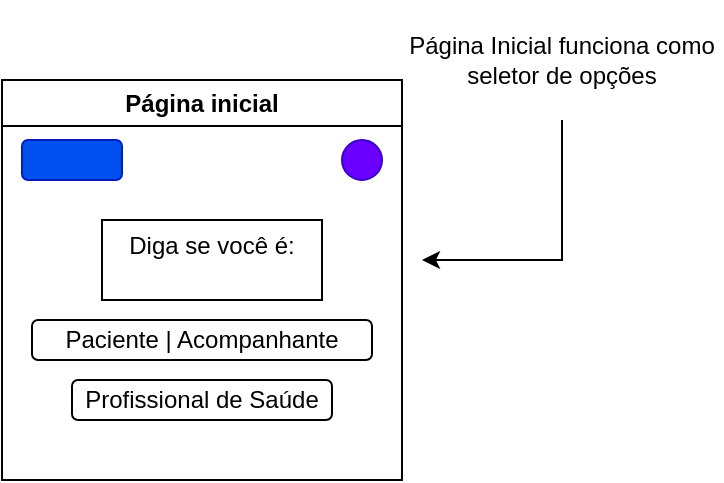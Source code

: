 <mxfile>
    <diagram name="Página-1" id="c1VQv5RdatIqNGVh8r7D">
        <mxGraphModel dx="532" dy="179" grid="1" gridSize="10" guides="1" tooltips="1" connect="1" arrows="1" fold="1" page="1" pageScale="1" pageWidth="827" pageHeight="1169" background="#ffffff" math="0" shadow="0">
            <root>
                <mxCell id="0"/>
                <mxCell id="1" parent="0"/>
                <mxCell id="oFndtIzryKz3qIAFKL_W-1" value="Página inicial" style="swimlane;whiteSpace=wrap;html=1;" parent="1" vertex="1">
                    <mxGeometry x="110" y="140" width="200" height="200" as="geometry"/>
                </mxCell>
                <mxCell id="oFndtIzryKz3qIAFKL_W-2" value="Diga se você é:&lt;div&gt;&lt;br&gt;&lt;/div&gt;" style="rounded=0;whiteSpace=wrap;html=1;" parent="oFndtIzryKz3qIAFKL_W-1" vertex="1">
                    <mxGeometry x="50" y="70" width="110" height="40" as="geometry"/>
                </mxCell>
                <mxCell id="oFndtIzryKz3qIAFKL_W-3" value="Paciente | Acompanhante" style="rounded=1;whiteSpace=wrap;html=1;" parent="oFndtIzryKz3qIAFKL_W-1" vertex="1">
                    <mxGeometry x="15" y="120" width="170" height="20" as="geometry"/>
                </mxCell>
                <mxCell id="oFndtIzryKz3qIAFKL_W-4" value="Profissional de Saúde" style="rounded=1;whiteSpace=wrap;html=1;" parent="oFndtIzryKz3qIAFKL_W-1" vertex="1">
                    <mxGeometry x="35" y="150" width="130" height="20" as="geometry"/>
                </mxCell>
                <mxCell id="EmqP38RPWlTen6eBmO9b-6" value="" style="ellipse;whiteSpace=wrap;html=1;fillColor=#6a00ff;fontColor=#ffffff;strokeColor=#3700CC;" parent="oFndtIzryKz3qIAFKL_W-1" vertex="1">
                    <mxGeometry x="170" y="30" width="20" height="20" as="geometry"/>
                </mxCell>
                <mxCell id="EmqP38RPWlTen6eBmO9b-7" value="" style="rounded=1;whiteSpace=wrap;html=1;fillColor=#0050ef;fontColor=#ffffff;strokeColor=#001DBC;" parent="oFndtIzryKz3qIAFKL_W-1" vertex="1">
                    <mxGeometry x="10" y="30" width="50" height="20" as="geometry"/>
                </mxCell>
                <mxCell id="EmqP38RPWlTen6eBmO9b-8" value="Página Inicial funciona como seletor de opções" style="text;strokeColor=none;align=center;fillColor=none;html=1;verticalAlign=middle;whiteSpace=wrap;rounded=0;" parent="1" vertex="1">
                    <mxGeometry x="310" y="100" width="160" height="60" as="geometry"/>
                </mxCell>
                <mxCell id="EmqP38RPWlTen6eBmO9b-9" value="" style="endArrow=classic;html=1;rounded=0;" parent="1" source="EmqP38RPWlTen6eBmO9b-8" edge="1">
                    <mxGeometry width="50" height="50" relative="1" as="geometry">
                        <mxPoint x="390" y="370" as="sourcePoint"/>
                        <mxPoint x="320" y="230" as="targetPoint"/>
                        <Array as="points">
                            <mxPoint x="390" y="230"/>
                        </Array>
                    </mxGeometry>
                </mxCell>
            </root>
        </mxGraphModel>
    </diagram>
    <diagram id="0iHoVDW19nIif3kDP0Pi" name="Página-2">
        <mxGraphModel dx="532" dy="179" grid="1" gridSize="10" guides="1" tooltips="1" connect="1" arrows="1" fold="1" page="1" pageScale="1" pageWidth="827" pageHeight="1169" background="#FFFFFF" math="0" shadow="0">
            <root>
                <mxCell id="0"/>
                <mxCell id="1" parent="0"/>
                <mxCell id="atFi6gYhF0TcL3fOQfXl-1" value="RoadMap de Paciente" style="swimlane;whiteSpace=wrap;html=1;" parent="1" vertex="1">
                    <mxGeometry x="390" y="170" width="810" height="810" as="geometry"/>
                </mxCell>
                <mxCell id="atFi6gYhF0TcL3fOQfXl-43" style="edgeStyle=none;html=1;exitX=0.5;exitY=1;exitDx=0;exitDy=0;entryX=0.5;entryY=0;entryDx=0;entryDy=0;" parent="atFi6gYhF0TcL3fOQfXl-1" source="atFi6gYhF0TcL3fOQfXl-3" target="atFi6gYhF0TcL3fOQfXl-39" edge="1">
                    <mxGeometry relative="1" as="geometry"/>
                </mxCell>
                <mxCell id="atFi6gYhF0TcL3fOQfXl-47" style="edgeStyle=none;html=1;" parent="atFi6gYhF0TcL3fOQfXl-1" source="atFi6gYhF0TcL3fOQfXl-3" target="atFi6gYhF0TcL3fOQfXl-46" edge="1">
                    <mxGeometry relative="1" as="geometry">
                        <Array as="points">
                            <mxPoint x="736" y="120"/>
                        </Array>
                    </mxGeometry>
                </mxCell>
                <mxCell id="atFi6gYhF0TcL3fOQfXl-3" value="Registro" style="ellipse;whiteSpace=wrap;html=1;fillColor=#fff2cc;gradientColor=#ffd966;strokeColor=#d6b656;" parent="atFi6gYhF0TcL3fOQfXl-1" vertex="1">
                    <mxGeometry x="376" y="105" width="70" height="35" as="geometry"/>
                </mxCell>
                <mxCell id="atFi6gYhF0TcL3fOQfXl-49" style="edgeStyle=none;html=1;exitX=0.5;exitY=1;exitDx=0;exitDy=0;entryX=0;entryY=0;entryDx=0;entryDy=0;" parent="atFi6gYhF0TcL3fOQfXl-1" source="atFi6gYhF0TcL3fOQfXl-4" target="atFi6gYhF0TcL3fOQfXl-39" edge="1">
                    <mxGeometry relative="1" as="geometry">
                        <mxPoint x="290" y="240" as="targetPoint"/>
                    </mxGeometry>
                </mxCell>
                <mxCell id="atFi6gYhF0TcL3fOQfXl-4" value="Classificação de Risco" style="ellipse;whiteSpace=wrap;html=1;fillColor=#d5e8d4;strokeColor=#82b366;gradientColor=#97d077;" parent="atFi6gYhF0TcL3fOQfXl-1" vertex="1">
                    <mxGeometry x="70" y="140" width="133" height="50" as="geometry"/>
                </mxCell>
                <mxCell id="atFi6gYhF0TcL3fOQfXl-48" style="edgeStyle=none;html=1;exitX=0;exitY=0;exitDx=0;exitDy=0;entryX=1;entryY=0.5;entryDx=0;entryDy=0;" parent="atFi6gYhF0TcL3fOQfXl-1" source="atFi6gYhF0TcL3fOQfXl-39" target="atFi6gYhF0TcL3fOQfXl-4" edge="1">
                    <mxGeometry relative="1" as="geometry"/>
                </mxCell>
                <mxCell id="atFi6gYhF0TcL3fOQfXl-52" style="edgeStyle=none;html=1;exitX=0.5;exitY=1;exitDx=0;exitDy=0;" parent="atFi6gYhF0TcL3fOQfXl-1" source="atFi6gYhF0TcL3fOQfXl-39" target="atFi6gYhF0TcL3fOQfXl-51" edge="1">
                    <mxGeometry relative="1" as="geometry"/>
                </mxCell>
                <mxCell id="atFi6gYhF0TcL3fOQfXl-39" value="Sala de Espera" style="ellipse;whiteSpace=wrap;html=1;fillColor=#fff2cc;strokeColor=#d6b656;" parent="atFi6gYhF0TcL3fOQfXl-1" vertex="1">
                    <mxGeometry x="351" y="211" width="120" height="80" as="geometry"/>
                </mxCell>
                <mxCell id="atFi6gYhF0TcL3fOQfXl-46" value="Sala Vermelha" style="ellipse;whiteSpace=wrap;html=1;fillColor=#f8cecc;strokeColor=#b85450;gradientColor=#ea6b66;" parent="atFi6gYhF0TcL3fOQfXl-1" vertex="1">
                    <mxGeometry x="676" y="691" width="120" height="80" as="geometry"/>
                </mxCell>
                <mxCell id="atFi6gYhF0TcL3fOQfXl-55" style="edgeStyle=none;html=1;exitX=0;exitY=1;exitDx=0;exitDy=0;" parent="atFi6gYhF0TcL3fOQfXl-1" source="atFi6gYhF0TcL3fOQfXl-51" target="atFi6gYhF0TcL3fOQfXl-53" edge="1">
                    <mxGeometry relative="1" as="geometry"/>
                </mxCell>
                <mxCell id="atFi6gYhF0TcL3fOQfXl-66" style="edgeStyle=none;html=1;exitX=0;exitY=0;exitDx=0;exitDy=0;" parent="atFi6gYhF0TcL3fOQfXl-1" source="atFi6gYhF0TcL3fOQfXl-51" target="atFi6gYhF0TcL3fOQfXl-54" edge="1">
                    <mxGeometry relative="1" as="geometry"/>
                </mxCell>
                <mxCell id="atFi6gYhF0TcL3fOQfXl-69" style="edgeStyle=none;html=1;exitX=0.5;exitY=1;exitDx=0;exitDy=0;entryX=0.669;entryY=0.012;entryDx=0;entryDy=0;entryPerimeter=0;" parent="atFi6gYhF0TcL3fOQfXl-1" source="atFi6gYhF0TcL3fOQfXl-51" target="atFi6gYhF0TcL3fOQfXl-68" edge="1">
                    <mxGeometry relative="1" as="geometry"/>
                </mxCell>
                <mxCell id="atFi6gYhF0TcL3fOQfXl-73" style="edgeStyle=none;html=1;" parent="atFi6gYhF0TcL3fOQfXl-1" source="atFi6gYhF0TcL3fOQfXl-51" target="atFi6gYhF0TcL3fOQfXl-46" edge="1">
                    <mxGeometry relative="1" as="geometry"/>
                </mxCell>
                <mxCell id="atFi6gYhF0TcL3fOQfXl-74" style="edgeStyle=none;html=1;" parent="atFi6gYhF0TcL3fOQfXl-1" source="atFi6gYhF0TcL3fOQfXl-51" target="atFi6gYhF0TcL3fOQfXl-71" edge="1">
                    <mxGeometry relative="1" as="geometry"/>
                </mxCell>
                <mxCell id="atFi6gYhF0TcL3fOQfXl-51" value="Consultório&amp;nbsp;&lt;div&gt;Médico | Odonto&lt;/div&gt;" style="ellipse;whiteSpace=wrap;html=1;fillColor=#dae8fc;strokeColor=#6c8ebf;gradientColor=#7ea6e0;" parent="atFi6gYhF0TcL3fOQfXl-1" vertex="1">
                    <mxGeometry x="351" y="335" width="120" height="80" as="geometry"/>
                </mxCell>
                <mxCell id="atFi6gYhF0TcL3fOQfXl-62" style="edgeStyle=none;html=1;exitX=0.5;exitY=1;exitDx=0;exitDy=0;" parent="atFi6gYhF0TcL3fOQfXl-1" source="atFi6gYhF0TcL3fOQfXl-53" target="atFi6gYhF0TcL3fOQfXl-61" edge="1">
                    <mxGeometry relative="1" as="geometry"/>
                </mxCell>
                <mxCell id="atFi6gYhF0TcL3fOQfXl-64" style="edgeStyle=none;html=1;entryX=0;entryY=1;entryDx=0;entryDy=0;" parent="atFi6gYhF0TcL3fOQfXl-1" source="atFi6gYhF0TcL3fOQfXl-53" target="atFi6gYhF0TcL3fOQfXl-51" edge="1">
                    <mxGeometry relative="1" as="geometry"/>
                </mxCell>
                <mxCell id="atFi6gYhF0TcL3fOQfXl-53" value="Sala de Medicação" style="ellipse;whiteSpace=wrap;html=1;fillColor=#e6d0de;strokeColor=#996185;gradientColor=#d5739d;" parent="atFi6gYhF0TcL3fOQfXl-1" vertex="1">
                    <mxGeometry x="70" y="470" width="120" height="80" as="geometry"/>
                </mxCell>
                <mxCell id="atFi6gYhF0TcL3fOQfXl-78" style="edgeStyle=none;html=1;exitX=1;exitY=0.5;exitDx=0;exitDy=0;" parent="atFi6gYhF0TcL3fOQfXl-1" source="atFi6gYhF0TcL3fOQfXl-54" target="atFi6gYhF0TcL3fOQfXl-77" edge="1">
                    <mxGeometry relative="1" as="geometry"/>
                </mxCell>
                <mxCell id="atFi6gYhF0TcL3fOQfXl-54" value="Alta Médica" style="ellipse;whiteSpace=wrap;html=1;" parent="atFi6gYhF0TcL3fOQfXl-1" vertex="1">
                    <mxGeometry x="76.5" y="230" width="120" height="80" as="geometry"/>
                </mxCell>
                <mxCell id="atFi6gYhF0TcL3fOQfXl-65" style="edgeStyle=none;html=1;exitX=1;exitY=0.5;exitDx=0;exitDy=0;" parent="atFi6gYhF0TcL3fOQfXl-1" source="atFi6gYhF0TcL3fOQfXl-59" target="atFi6gYhF0TcL3fOQfXl-51" edge="1">
                    <mxGeometry relative="1" as="geometry"/>
                </mxCell>
                <mxCell id="atFi6gYhF0TcL3fOQfXl-59" value="Observação" style="ellipse;whiteSpace=wrap;html=1;fillColor=#f5f5f5;strokeColor=#666666;gradientColor=#b3b3b3;" parent="atFi6gYhF0TcL3fOQfXl-1" vertex="1">
                    <mxGeometry x="110" y="335" width="100" height="65" as="geometry"/>
                </mxCell>
                <mxCell id="atFi6gYhF0TcL3fOQfXl-60" style="edgeStyle=none;html=1;exitX=0.5;exitY=0;exitDx=0;exitDy=0;entryX=0.226;entryY=0.867;entryDx=0;entryDy=0;entryPerimeter=0;" parent="atFi6gYhF0TcL3fOQfXl-1" source="atFi6gYhF0TcL3fOQfXl-53" target="atFi6gYhF0TcL3fOQfXl-59" edge="1">
                    <mxGeometry relative="1" as="geometry"/>
                </mxCell>
                <mxCell id="atFi6gYhF0TcL3fOQfXl-63" value="" style="edgeStyle=none;html=1;" parent="atFi6gYhF0TcL3fOQfXl-1" source="atFi6gYhF0TcL3fOQfXl-61" target="atFi6gYhF0TcL3fOQfXl-53" edge="1">
                    <mxGeometry relative="1" as="geometry"/>
                </mxCell>
                <mxCell id="atFi6gYhF0TcL3fOQfXl-61" value="Laboratório" style="ellipse;whiteSpace=wrap;html=1;fillColor=#fff2cc;strokeColor=#d6b656;gradientColor=#ffd966;" parent="atFi6gYhF0TcL3fOQfXl-1" vertex="1">
                    <mxGeometry x="70" y="580" width="120" height="80" as="geometry"/>
                </mxCell>
                <mxCell id="atFi6gYhF0TcL3fOQfXl-67" style="edgeStyle=none;html=1;exitX=0;exitY=0;exitDx=0;exitDy=0;entryX=0.039;entryY=0.749;entryDx=0;entryDy=0;entryPerimeter=0;" parent="atFi6gYhF0TcL3fOQfXl-1" source="atFi6gYhF0TcL3fOQfXl-53" target="atFi6gYhF0TcL3fOQfXl-54" edge="1">
                    <mxGeometry relative="1" as="geometry"/>
                </mxCell>
                <mxCell id="atFi6gYhF0TcL3fOQfXl-70" style="edgeStyle=none;html=1;entryX=0.5;entryY=1;entryDx=0;entryDy=0;" parent="atFi6gYhF0TcL3fOQfXl-1" source="atFi6gYhF0TcL3fOQfXl-68" target="atFi6gYhF0TcL3fOQfXl-51" edge="1">
                    <mxGeometry relative="1" as="geometry"/>
                </mxCell>
                <mxCell id="atFi6gYhF0TcL3fOQfXl-68" value="Exames de Imagem" style="ellipse;whiteSpace=wrap;html=1;fillColor=#f5f5f5;gradientColor=#b3b3b3;strokeColor=#666666;" parent="atFi6gYhF0TcL3fOQfXl-1" vertex="1">
                    <mxGeometry x="216" y="580" width="120" height="80" as="geometry"/>
                </mxCell>
                <mxCell id="atFi6gYhF0TcL3fOQfXl-71" value="Salas internas" style="ellipse;whiteSpace=wrap;html=1;fillColor=#ffcd28;gradientColor=#ffa500;strokeColor=#d79b00;" parent="atFi6gYhF0TcL3fOQfXl-1" vertex="1">
                    <mxGeometry x="386" y="681" width="159" height="119" as="geometry"/>
                </mxCell>
                <mxCell id="atFi6gYhF0TcL3fOQfXl-75" value="" style="shape=flexArrow;endArrow=classic;html=1;endWidth=25.217;entryX=0.5;entryY=0;entryDx=0;entryDy=0;strokeWidth=3;flowAnimation=0;endSize=5.261;width=79.13;" parent="atFi6gYhF0TcL3fOQfXl-1" target="atFi6gYhF0TcL3fOQfXl-3" edge="1">
                    <mxGeometry width="50" height="50" relative="1" as="geometry">
                        <mxPoint x="411" y="21" as="sourcePoint"/>
                        <mxPoint x="419.0" y="105" as="targetPoint"/>
                    </mxGeometry>
                </mxCell>
                <mxCell id="atFi6gYhF0TcL3fOQfXl-76" value="&lt;b&gt;Entrada do&lt;/b&gt;&lt;div&gt;&lt;b&gt;Paciente&lt;/b&gt;&lt;/div&gt;" style="edgeLabel;html=1;align=center;verticalAlign=middle;resizable=0;points=[];" parent="atFi6gYhF0TcL3fOQfXl-75" vertex="1" connectable="0">
                    <mxGeometry x="-0.441" y="3" relative="1" as="geometry">
                        <mxPoint x="5" y="10" as="offset"/>
                    </mxGeometry>
                </mxCell>
                <mxCell id="atFi6gYhF0TcL3fOQfXl-77" value="Farmácia" style="ellipse;whiteSpace=wrap;html=1;" parent="atFi6gYhF0TcL3fOQfXl-1" vertex="1">
                    <mxGeometry x="216" y="235.5" width="84" height="69" as="geometry"/>
                </mxCell>
            </root>
        </mxGraphModel>
    </diagram>
</mxfile>
